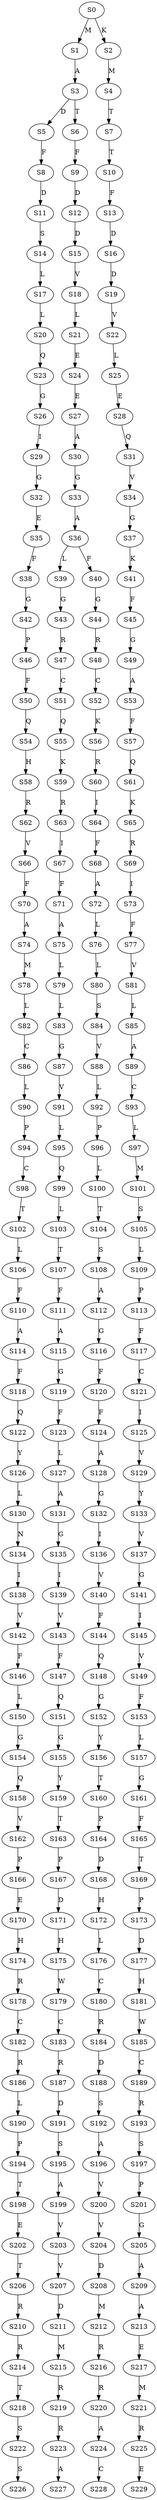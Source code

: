 strict digraph  {
	S0 -> S1 [ label = M ];
	S0 -> S2 [ label = K ];
	S1 -> S3 [ label = A ];
	S2 -> S4 [ label = M ];
	S3 -> S5 [ label = D ];
	S3 -> S6 [ label = T ];
	S4 -> S7 [ label = T ];
	S5 -> S8 [ label = F ];
	S6 -> S9 [ label = F ];
	S7 -> S10 [ label = T ];
	S8 -> S11 [ label = D ];
	S9 -> S12 [ label = D ];
	S10 -> S13 [ label = F ];
	S11 -> S14 [ label = S ];
	S12 -> S15 [ label = D ];
	S13 -> S16 [ label = D ];
	S14 -> S17 [ label = L ];
	S15 -> S18 [ label = V ];
	S16 -> S19 [ label = D ];
	S17 -> S20 [ label = L ];
	S18 -> S21 [ label = L ];
	S19 -> S22 [ label = V ];
	S20 -> S23 [ label = Q ];
	S21 -> S24 [ label = E ];
	S22 -> S25 [ label = L ];
	S23 -> S26 [ label = G ];
	S24 -> S27 [ label = E ];
	S25 -> S28 [ label = E ];
	S26 -> S29 [ label = I ];
	S27 -> S30 [ label = A ];
	S28 -> S31 [ label = Q ];
	S29 -> S32 [ label = G ];
	S30 -> S33 [ label = G ];
	S31 -> S34 [ label = V ];
	S32 -> S35 [ label = E ];
	S33 -> S36 [ label = A ];
	S34 -> S37 [ label = G ];
	S35 -> S38 [ label = F ];
	S36 -> S39 [ label = L ];
	S36 -> S40 [ label = F ];
	S37 -> S41 [ label = K ];
	S38 -> S42 [ label = G ];
	S39 -> S43 [ label = G ];
	S40 -> S44 [ label = G ];
	S41 -> S45 [ label = F ];
	S42 -> S46 [ label = P ];
	S43 -> S47 [ label = R ];
	S44 -> S48 [ label = R ];
	S45 -> S49 [ label = G ];
	S46 -> S50 [ label = F ];
	S47 -> S51 [ label = C ];
	S48 -> S52 [ label = C ];
	S49 -> S53 [ label = A ];
	S50 -> S54 [ label = Q ];
	S51 -> S55 [ label = Q ];
	S52 -> S56 [ label = K ];
	S53 -> S57 [ label = F ];
	S54 -> S58 [ label = H ];
	S55 -> S59 [ label = K ];
	S56 -> S60 [ label = R ];
	S57 -> S61 [ label = Q ];
	S58 -> S62 [ label = R ];
	S59 -> S63 [ label = R ];
	S60 -> S64 [ label = I ];
	S61 -> S65 [ label = K ];
	S62 -> S66 [ label = V ];
	S63 -> S67 [ label = I ];
	S64 -> S68 [ label = F ];
	S65 -> S69 [ label = R ];
	S66 -> S70 [ label = F ];
	S67 -> S71 [ label = F ];
	S68 -> S72 [ label = A ];
	S69 -> S73 [ label = I ];
	S70 -> S74 [ label = A ];
	S71 -> S75 [ label = A ];
	S72 -> S76 [ label = L ];
	S73 -> S77 [ label = F ];
	S74 -> S78 [ label = M ];
	S75 -> S79 [ label = L ];
	S76 -> S80 [ label = L ];
	S77 -> S81 [ label = V ];
	S78 -> S82 [ label = L ];
	S79 -> S83 [ label = L ];
	S80 -> S84 [ label = S ];
	S81 -> S85 [ label = L ];
	S82 -> S86 [ label = C ];
	S83 -> S87 [ label = G ];
	S84 -> S88 [ label = V ];
	S85 -> S89 [ label = A ];
	S86 -> S90 [ label = L ];
	S87 -> S91 [ label = V ];
	S88 -> S92 [ label = L ];
	S89 -> S93 [ label = C ];
	S90 -> S94 [ label = P ];
	S91 -> S95 [ label = L ];
	S92 -> S96 [ label = P ];
	S93 -> S97 [ label = L ];
	S94 -> S98 [ label = C ];
	S95 -> S99 [ label = Q ];
	S96 -> S100 [ label = L ];
	S97 -> S101 [ label = M ];
	S98 -> S102 [ label = T ];
	S99 -> S103 [ label = L ];
	S100 -> S104 [ label = T ];
	S101 -> S105 [ label = S ];
	S102 -> S106 [ label = L ];
	S103 -> S107 [ label = T ];
	S104 -> S108 [ label = S ];
	S105 -> S109 [ label = L ];
	S106 -> S110 [ label = F ];
	S107 -> S111 [ label = F ];
	S108 -> S112 [ label = A ];
	S109 -> S113 [ label = P ];
	S110 -> S114 [ label = A ];
	S111 -> S115 [ label = A ];
	S112 -> S116 [ label = G ];
	S113 -> S117 [ label = F ];
	S114 -> S118 [ label = F ];
	S115 -> S119 [ label = G ];
	S116 -> S120 [ label = F ];
	S117 -> S121 [ label = C ];
	S118 -> S122 [ label = Q ];
	S119 -> S123 [ label = F ];
	S120 -> S124 [ label = F ];
	S121 -> S125 [ label = I ];
	S122 -> S126 [ label = Y ];
	S123 -> S127 [ label = L ];
	S124 -> S128 [ label = A ];
	S125 -> S129 [ label = V ];
	S126 -> S130 [ label = L ];
	S127 -> S131 [ label = A ];
	S128 -> S132 [ label = G ];
	S129 -> S133 [ label = Y ];
	S130 -> S134 [ label = N ];
	S131 -> S135 [ label = G ];
	S132 -> S136 [ label = I ];
	S133 -> S137 [ label = V ];
	S134 -> S138 [ label = I ];
	S135 -> S139 [ label = I ];
	S136 -> S140 [ label = V ];
	S137 -> S141 [ label = G ];
	S138 -> S142 [ label = V ];
	S139 -> S143 [ label = V ];
	S140 -> S144 [ label = F ];
	S141 -> S145 [ label = I ];
	S142 -> S146 [ label = F ];
	S143 -> S147 [ label = F ];
	S144 -> S148 [ label = Q ];
	S145 -> S149 [ label = V ];
	S146 -> S150 [ label = L ];
	S147 -> S151 [ label = Q ];
	S148 -> S152 [ label = G ];
	S149 -> S153 [ label = F ];
	S150 -> S154 [ label = G ];
	S151 -> S155 [ label = G ];
	S152 -> S156 [ label = Y ];
	S153 -> S157 [ label = L ];
	S154 -> S158 [ label = Q ];
	S155 -> S159 [ label = Y ];
	S156 -> S160 [ label = T ];
	S157 -> S161 [ label = G ];
	S158 -> S162 [ label = V ];
	S159 -> S163 [ label = T ];
	S160 -> S164 [ label = P ];
	S161 -> S165 [ label = F ];
	S162 -> S166 [ label = P ];
	S163 -> S167 [ label = P ];
	S164 -> S168 [ label = D ];
	S165 -> S169 [ label = T ];
	S166 -> S170 [ label = E ];
	S167 -> S171 [ label = D ];
	S168 -> S172 [ label = H ];
	S169 -> S173 [ label = P ];
	S170 -> S174 [ label = H ];
	S171 -> S175 [ label = H ];
	S172 -> S176 [ label = L ];
	S173 -> S177 [ label = D ];
	S174 -> S178 [ label = R ];
	S175 -> S179 [ label = W ];
	S176 -> S180 [ label = C ];
	S177 -> S181 [ label = H ];
	S178 -> S182 [ label = C ];
	S179 -> S183 [ label = C ];
	S180 -> S184 [ label = R ];
	S181 -> S185 [ label = W ];
	S182 -> S186 [ label = R ];
	S183 -> S187 [ label = R ];
	S184 -> S188 [ label = D ];
	S185 -> S189 [ label = C ];
	S186 -> S190 [ label = L ];
	S187 -> S191 [ label = D ];
	S188 -> S192 [ label = S ];
	S189 -> S193 [ label = R ];
	S190 -> S194 [ label = P ];
	S191 -> S195 [ label = S ];
	S192 -> S196 [ label = A ];
	S193 -> S197 [ label = S ];
	S194 -> S198 [ label = T ];
	S195 -> S199 [ label = A ];
	S196 -> S200 [ label = V ];
	S197 -> S201 [ label = P ];
	S198 -> S202 [ label = E ];
	S199 -> S203 [ label = V ];
	S200 -> S204 [ label = V ];
	S201 -> S205 [ label = G ];
	S202 -> S206 [ label = T ];
	S203 -> S207 [ label = V ];
	S204 -> S208 [ label = D ];
	S205 -> S209 [ label = A ];
	S206 -> S210 [ label = R ];
	S207 -> S211 [ label = D ];
	S208 -> S212 [ label = M ];
	S209 -> S213 [ label = A ];
	S210 -> S214 [ label = R ];
	S211 -> S215 [ label = M ];
	S212 -> S216 [ label = R ];
	S213 -> S217 [ label = E ];
	S214 -> S218 [ label = T ];
	S215 -> S219 [ label = R ];
	S216 -> S220 [ label = R ];
	S217 -> S221 [ label = M ];
	S218 -> S222 [ label = S ];
	S219 -> S223 [ label = R ];
	S220 -> S224 [ label = A ];
	S221 -> S225 [ label = R ];
	S222 -> S226 [ label = S ];
	S223 -> S227 [ label = A ];
	S224 -> S228 [ label = C ];
	S225 -> S229 [ label = E ];
}
